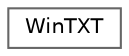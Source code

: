 digraph "Graphical Class Hierarchy"
{
 // LATEX_PDF_SIZE
  bgcolor="transparent";
  edge [fontname=Helvetica,fontsize=10,labelfontname=Helvetica,labelfontsize=10];
  node [fontname=Helvetica,fontsize=10,shape=box,height=0.2,width=0.4];
  rankdir="LR";
  Node0 [id="Node000000",label="WinTXT",height=0.2,width=0.4,color="grey40", fillcolor="white", style="filled",URL="$classWinTXT.html",tooltip="une fen�tre texte est un tableau 2D de caract�res"];
}
